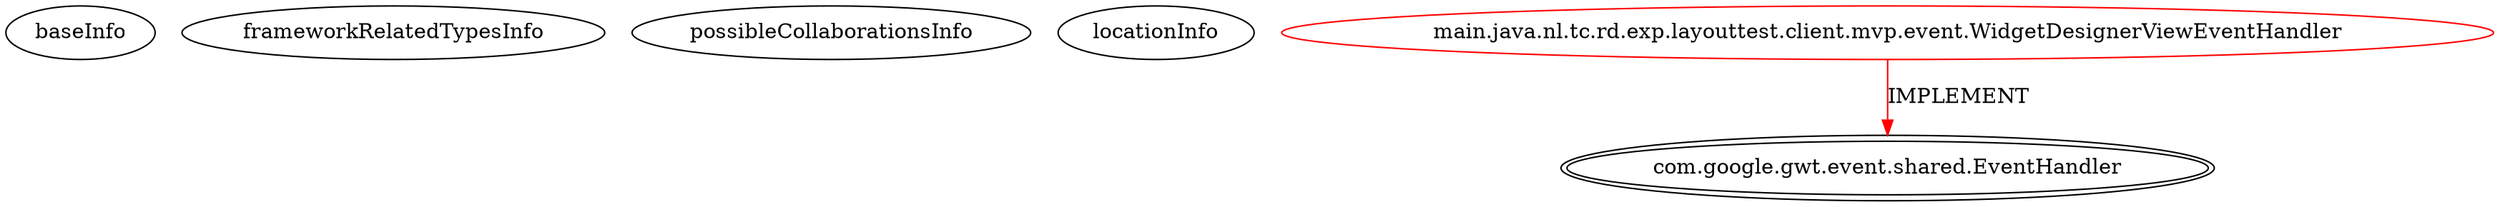 digraph {
baseInfo[graphId=4343,category="extension_graph",isAnonymous=false,possibleRelation=false]
frameworkRelatedTypesInfo[0="com.google.gwt.event.shared.EventHandler"]
possibleCollaborationsInfo[]
locationInfo[projectName="rdomingonl-layoutTest",filePath="/rdomingonl-layoutTest/layoutTest-master/src/main/java/nl/tc/rd/exp/layouttest/client/mvp/event/WidgetDesignerViewEventHandler.java",contextSignature="WidgetDesignerViewEventHandler",graphId="4343"]
0[label="main.java.nl.tc.rd.exp.layouttest.client.mvp.event.WidgetDesignerViewEventHandler",vertexType="ROOT_CLIENT_CLASS_DECLARATION",isFrameworkType=false,color=red]
1[label="com.google.gwt.event.shared.EventHandler",vertexType="FRAMEWORK_INTERFACE_TYPE",isFrameworkType=true,peripheries=2]
0->1[label="IMPLEMENT",color=red]
}
